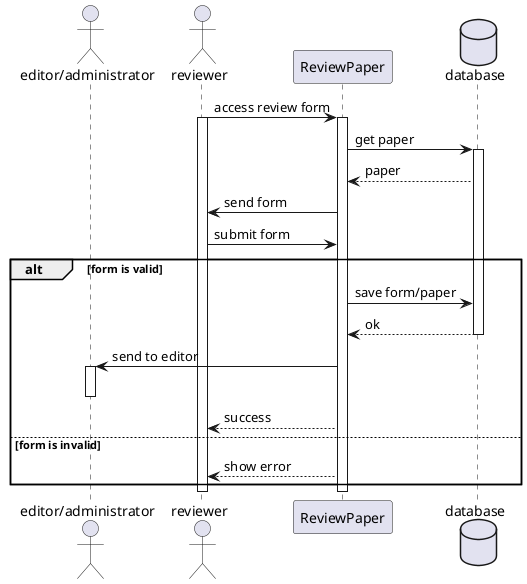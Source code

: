 @startuml

actor "editor/administrator" as editor
actor reviewer
participant ReviewPaper
database database as db

reviewer -> ReviewPaper : access review form
activate reviewer

activate ReviewPaper
ReviewPaper -> db : get paper
activate db
ReviewPaper <-- db : paper
reviewer <- ReviewPaper : send form
reviewer -> ReviewPaper : submit form

alt form is valid
    ReviewPaper -> db : save form/paper
    ReviewPaper <-- db : ok
    deactivate db
    ReviewPaper -> editor : send to editor
    activate editor
    deactivate editor
    reviewer <-- ReviewPaper : success
else form is invalid
     reviewer <-- ReviewPaper : show error
end
deactivate reviewer
deactivate ReviewPaper
@enduml
